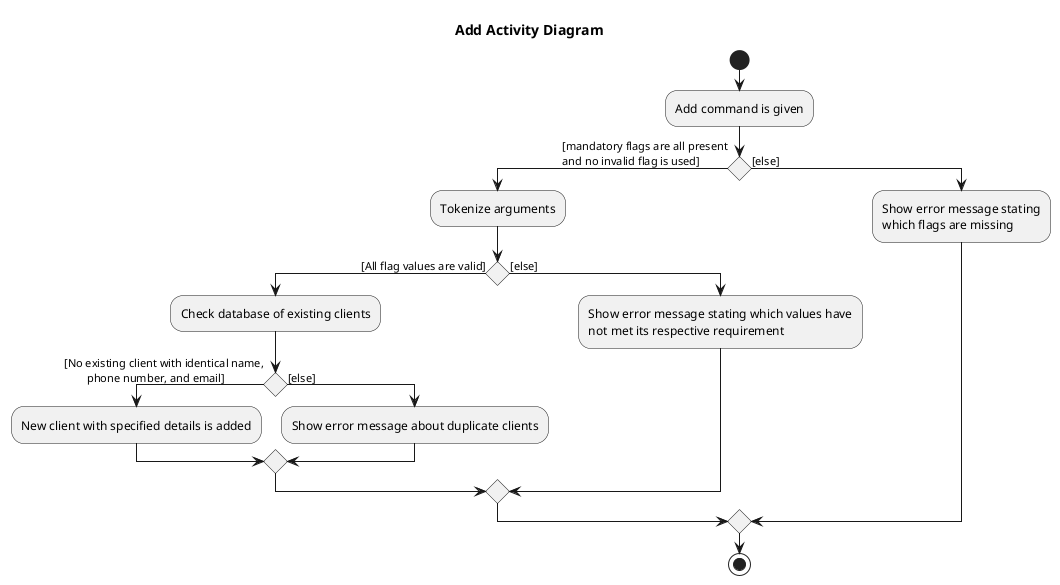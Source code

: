 @startuml
'https://plantuml.com/activity-diagram-beta
title Add Activity Diagram
start
:Add command is given;

if () then ([mandatory flags are all present
and no invalid flag is used])
    :Tokenize arguments;
    if () then ([All flag values are valid])
        :Check database of existing clients;
        if () then ([No existing client with identical name,
        phone number, and email])
            :New client with specified details is added;
        else ([else])
            :Show error message about duplicate clients;
        endif

    else ([else])
        :Show error message stating which values have
        not met its respective requirement;
    endif
else ([else])
    :Show error message stating
    which flags are missing;
endif

stop
@enduml